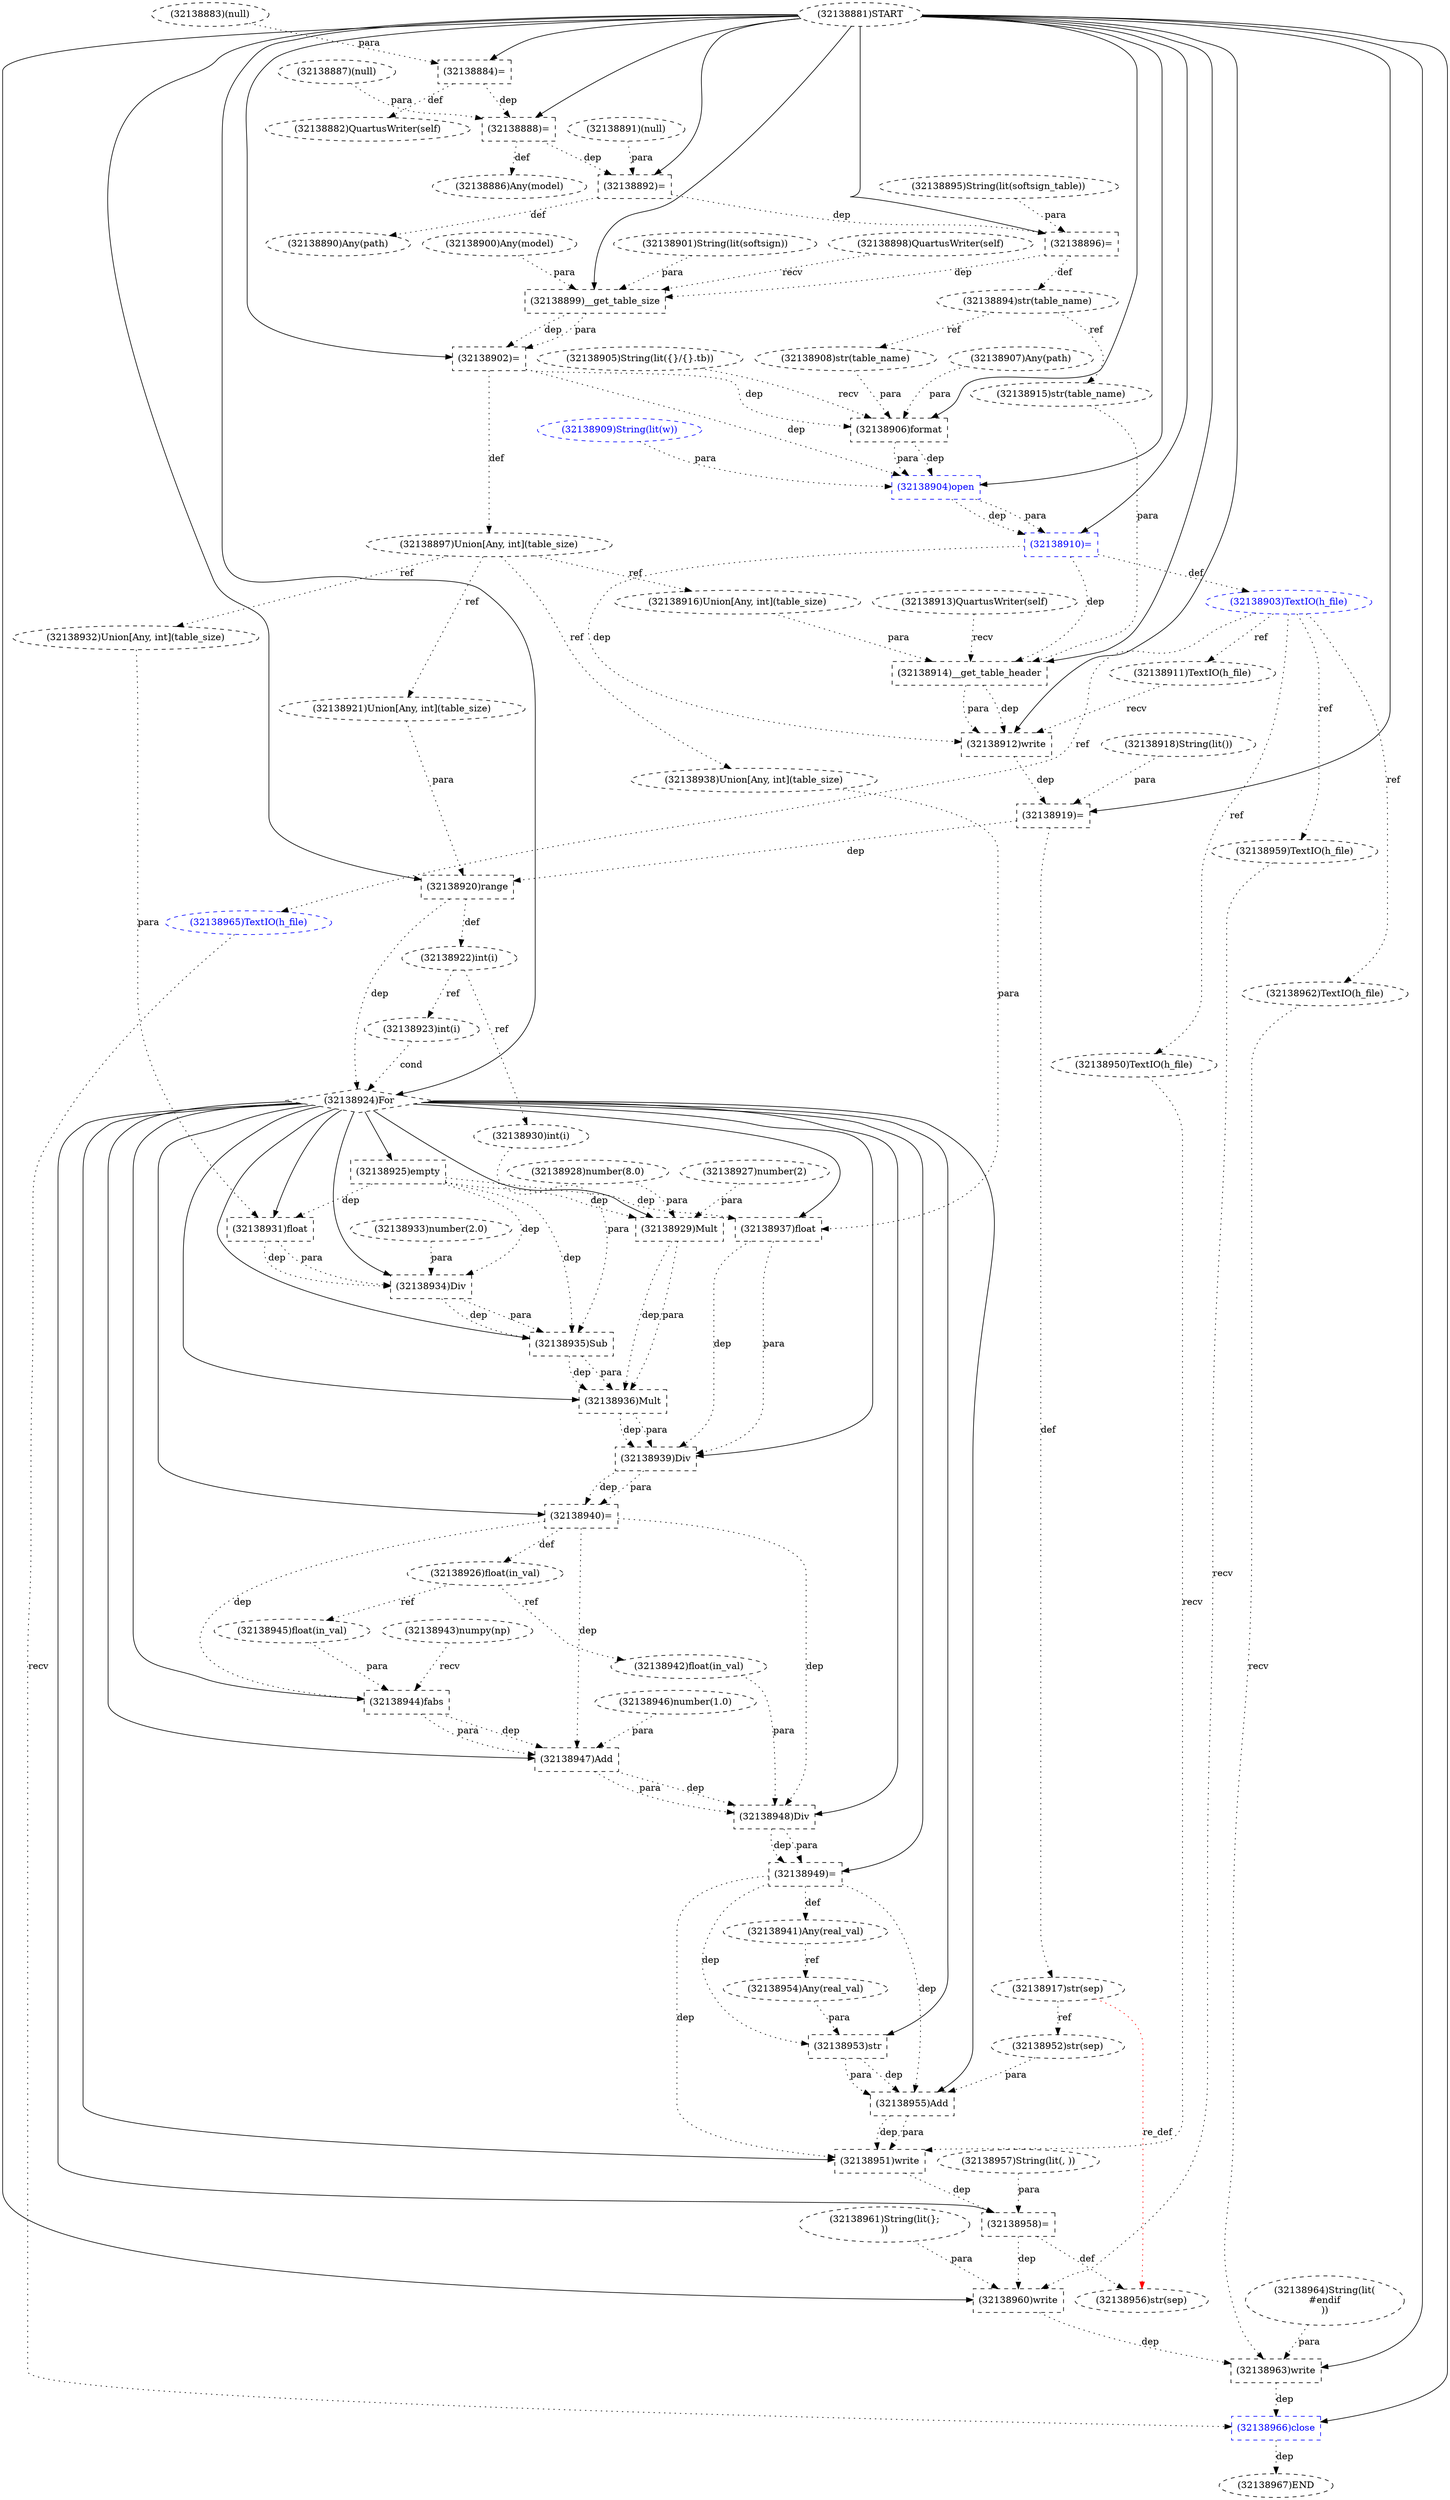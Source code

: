 digraph G {
1 [label="(32138947)Add" shape=box style=dashed]
2 [label="(32138937)float" shape=box style=dashed]
3 [label="(32138963)write" shape=box style=dashed]
4 [label="(32138884)=" shape=box style=dashed]
5 [label="(32138924)For" shape=diamond style=dashed]
6 [label="(32138929)Mult" shape=box style=dashed]
7 [label="(32138910)=" shape=box style=dashed color=blue fontcolor=blue]
8 [label="(32138915)str(table_name)" shape=ellipse style=dashed]
9 [label="(32138934)Div" shape=box style=dashed]
10 [label="(32138948)Div" shape=box style=dashed]
11 [label="(32138944)fabs" shape=box style=dashed]
12 [label="(32138926)float(in_val)" shape=ellipse style=dashed]
13 [label="(32138898)QuartusWriter(self)" shape=ellipse style=dashed]
14 [label="(32138890)Any(path)" shape=ellipse style=dashed]
15 [label="(32138952)str(sep)" shape=ellipse style=dashed]
16 [label="(32138895)String(lit(softsign_table))" shape=ellipse style=dashed]
17 [label="(32138945)float(in_val)" shape=ellipse style=dashed]
18 [label="(32138923)int(i)" shape=ellipse style=dashed]
19 [label="(32138954)Any(real_val)" shape=ellipse style=dashed]
20 [label="(32138909)String(lit(w))" shape=ellipse style=dashed color=blue fontcolor=blue]
21 [label="(32138882)QuartusWriter(self)" shape=ellipse style=dashed]
22 [label="(32138907)Any(path)" shape=ellipse style=dashed]
23 [label="(32138959)TextIO(h_file)" shape=ellipse style=dashed]
24 [label="(32138941)Any(real_val)" shape=ellipse style=dashed]
25 [label="(32138906)format" shape=box style=dashed]
26 [label="(32138939)Div" shape=box style=dashed]
27 [label="(32138940)=" shape=box style=dashed]
28 [label="(32138958)=" shape=box style=dashed]
29 [label="(32138935)Sub" shape=box style=dashed]
30 [label="(32138956)str(sep)" shape=ellipse style=dashed]
31 [label="(32138967)END" style=dashed]
32 [label="(32138902)=" shape=box style=dashed]
33 [label="(32138918)String(lit())" shape=ellipse style=dashed]
34 [label="(32138928)number(8.0)" shape=ellipse style=dashed]
35 [label="(32138943)numpy(np)" shape=ellipse style=dashed]
36 [label="(32138897)Union[Any, int](table_size)" shape=ellipse style=dashed]
37 [label="(32138916)Union[Any, int](table_size)" shape=ellipse style=dashed]
38 [label="(32138955)Add" shape=box style=dashed]
39 [label="(32138908)str(table_name)" shape=ellipse style=dashed]
40 [label="(32138896)=" shape=box style=dashed]
41 [label="(32138901)String(lit(softsign))" shape=ellipse style=dashed]
42 [label="(32138951)write" shape=box style=dashed]
43 [label="(32138894)str(table_name)" shape=ellipse style=dashed]
44 [label="(32138912)write" shape=box style=dashed]
45 [label="(32138931)float" shape=box style=dashed]
46 [label="(32138949)=" shape=box style=dashed]
47 [label="(32138899)__get_table_size" shape=box style=dashed]
48 [label="(32138911)TextIO(h_file)" shape=ellipse style=dashed]
49 [label="(32138946)number(1.0)" shape=ellipse style=dashed]
50 [label="(32138964)String(lit(
#endif
))" shape=ellipse style=dashed]
51 [label="(32138965)TextIO(h_file)" shape=ellipse style=dashed color=blue fontcolor=blue]
52 [label="(32138887)(null)" shape=ellipse style=dashed]
53 [label="(32138921)Union[Any, int](table_size)" shape=ellipse style=dashed]
54 [label="(32138925)empty" shape=box style=dashed]
55 [label="(32138917)str(sep)" shape=ellipse style=dashed]
56 [label="(32138966)close" shape=box style=dashed color=blue fontcolor=blue]
57 [label="(32138957)String(lit(, ))" shape=ellipse style=dashed]
58 [label="(32138903)TextIO(h_file)" shape=ellipse style=dashed color=blue fontcolor=blue]
59 [label="(32138891)(null)" shape=ellipse style=dashed]
60 [label="(32138914)__get_table_header" shape=box style=dashed]
61 [label="(32138888)=" shape=box style=dashed]
62 [label="(32138953)str" shape=box style=dashed]
63 [label="(32138920)range" shape=box style=dashed]
64 [label="(32138892)=" shape=box style=dashed]
65 [label="(32138930)int(i)" shape=ellipse style=dashed]
66 [label="(32138962)TextIO(h_file)" shape=ellipse style=dashed]
67 [label="(32138919)=" shape=box style=dashed]
68 [label="(32138932)Union[Any, int](table_size)" shape=ellipse style=dashed]
69 [label="(32138905)String(lit({}/{}.tb))" shape=ellipse style=dashed]
70 [label="(32138922)int(i)" shape=ellipse style=dashed]
71 [label="(32138904)open" shape=box style=dashed color=blue fontcolor=blue]
72 [label="(32138960)write" shape=box style=dashed]
73 [label="(32138881)START" style=dashed]
74 [label="(32138950)TextIO(h_file)" shape=ellipse style=dashed]
75 [label="(32138913)QuartusWriter(self)" shape=ellipse style=dashed]
76 [label="(32138927)number(2)" shape=ellipse style=dashed]
77 [label="(32138883)(null)" shape=ellipse style=dashed]
78 [label="(32138942)float(in_val)" shape=ellipse style=dashed]
79 [label="(32138961)String(lit(};
))" shape=ellipse style=dashed]
80 [label="(32138886)Any(model)" shape=ellipse style=dashed]
81 [label="(32138933)number(2.0)" shape=ellipse style=dashed]
82 [label="(32138936)Mult" shape=box style=dashed]
83 [label="(32138938)Union[Any, int](table_size)" shape=ellipse style=dashed]
84 [label="(32138900)Any(model)" shape=ellipse style=dashed]
5 -> 1 [label="" style=solid];
11 -> 1 [label="dep" style=dotted];
11 -> 1 [label="para" style=dotted];
49 -> 1 [label="para" style=dotted];
27 -> 1 [label="dep" style=dotted];
5 -> 2 [label="" style=solid];
83 -> 2 [label="para" style=dotted];
54 -> 2 [label="dep" style=dotted];
73 -> 3 [label="" style=solid];
66 -> 3 [label="recv" style=dotted];
50 -> 3 [label="para" style=dotted];
72 -> 3 [label="dep" style=dotted];
73 -> 4 [label="" style=solid];
77 -> 4 [label="para" style=dotted];
73 -> 5 [label="" style=solid];
63 -> 5 [label="dep" style=dotted];
18 -> 5 [label="cond" style=dotted];
5 -> 6 [label="" style=solid];
76 -> 6 [label="para" style=dotted];
34 -> 6 [label="para" style=dotted];
54 -> 6 [label="dep" style=dotted];
73 -> 7 [label="" style=solid];
71 -> 7 [label="dep" style=dotted];
71 -> 7 [label="para" style=dotted];
43 -> 8 [label="ref" style=dotted];
5 -> 9 [label="" style=solid];
45 -> 9 [label="dep" style=dotted];
45 -> 9 [label="para" style=dotted];
81 -> 9 [label="para" style=dotted];
54 -> 9 [label="dep" style=dotted];
5 -> 10 [label="" style=solid];
78 -> 10 [label="para" style=dotted];
1 -> 10 [label="dep" style=dotted];
1 -> 10 [label="para" style=dotted];
27 -> 10 [label="dep" style=dotted];
5 -> 11 [label="" style=solid];
35 -> 11 [label="recv" style=dotted];
17 -> 11 [label="para" style=dotted];
27 -> 11 [label="dep" style=dotted];
27 -> 12 [label="def" style=dotted];
64 -> 14 [label="def" style=dotted];
55 -> 15 [label="ref" style=dotted];
12 -> 17 [label="ref" style=dotted];
70 -> 18 [label="ref" style=dotted];
24 -> 19 [label="ref" style=dotted];
4 -> 21 [label="def" style=dotted];
58 -> 23 [label="ref" style=dotted];
46 -> 24 [label="def" style=dotted];
73 -> 25 [label="" style=solid];
69 -> 25 [label="recv" style=dotted];
22 -> 25 [label="para" style=dotted];
39 -> 25 [label="para" style=dotted];
32 -> 25 [label="dep" style=dotted];
5 -> 26 [label="" style=solid];
82 -> 26 [label="dep" style=dotted];
82 -> 26 [label="para" style=dotted];
2 -> 26 [label="dep" style=dotted];
2 -> 26 [label="para" style=dotted];
5 -> 27 [label="" style=solid];
26 -> 27 [label="dep" style=dotted];
26 -> 27 [label="para" style=dotted];
5 -> 28 [label="" style=solid];
57 -> 28 [label="para" style=dotted];
42 -> 28 [label="dep" style=dotted];
5 -> 29 [label="" style=solid];
65 -> 29 [label="para" style=dotted];
9 -> 29 [label="dep" style=dotted];
9 -> 29 [label="para" style=dotted];
54 -> 29 [label="dep" style=dotted];
28 -> 30 [label="def" style=dotted];
55 -> 30 [label="re_def" style=dotted color=red];
56 -> 31 [label="dep" style=dotted];
73 -> 32 [label="" style=solid];
47 -> 32 [label="dep" style=dotted];
47 -> 32 [label="para" style=dotted];
32 -> 36 [label="def" style=dotted];
36 -> 37 [label="ref" style=dotted];
5 -> 38 [label="" style=solid];
15 -> 38 [label="para" style=dotted];
62 -> 38 [label="dep" style=dotted];
62 -> 38 [label="para" style=dotted];
46 -> 38 [label="dep" style=dotted];
43 -> 39 [label="ref" style=dotted];
73 -> 40 [label="" style=solid];
16 -> 40 [label="para" style=dotted];
64 -> 40 [label="dep" style=dotted];
5 -> 42 [label="" style=solid];
74 -> 42 [label="recv" style=dotted];
38 -> 42 [label="dep" style=dotted];
38 -> 42 [label="para" style=dotted];
46 -> 42 [label="dep" style=dotted];
40 -> 43 [label="def" style=dotted];
73 -> 44 [label="" style=solid];
48 -> 44 [label="recv" style=dotted];
60 -> 44 [label="dep" style=dotted];
60 -> 44 [label="para" style=dotted];
7 -> 44 [label="dep" style=dotted];
5 -> 45 [label="" style=solid];
68 -> 45 [label="para" style=dotted];
54 -> 45 [label="dep" style=dotted];
5 -> 46 [label="" style=solid];
10 -> 46 [label="dep" style=dotted];
10 -> 46 [label="para" style=dotted];
73 -> 47 [label="" style=solid];
13 -> 47 [label="recv" style=dotted];
84 -> 47 [label="para" style=dotted];
41 -> 47 [label="para" style=dotted];
40 -> 47 [label="dep" style=dotted];
58 -> 48 [label="ref" style=dotted];
58 -> 51 [label="ref" style=dotted];
36 -> 53 [label="ref" style=dotted];
5 -> 54 [label="" style=solid];
67 -> 55 [label="def" style=dotted];
73 -> 56 [label="" style=solid];
51 -> 56 [label="recv" style=dotted];
3 -> 56 [label="dep" style=dotted];
7 -> 58 [label="def" style=dotted];
73 -> 60 [label="" style=solid];
75 -> 60 [label="recv" style=dotted];
8 -> 60 [label="para" style=dotted];
37 -> 60 [label="para" style=dotted];
7 -> 60 [label="dep" style=dotted];
73 -> 61 [label="" style=solid];
52 -> 61 [label="para" style=dotted];
4 -> 61 [label="dep" style=dotted];
5 -> 62 [label="" style=solid];
19 -> 62 [label="para" style=dotted];
46 -> 62 [label="dep" style=dotted];
73 -> 63 [label="" style=solid];
53 -> 63 [label="para" style=dotted];
67 -> 63 [label="dep" style=dotted];
73 -> 64 [label="" style=solid];
59 -> 64 [label="para" style=dotted];
61 -> 64 [label="dep" style=dotted];
70 -> 65 [label="ref" style=dotted];
58 -> 66 [label="ref" style=dotted];
73 -> 67 [label="" style=solid];
33 -> 67 [label="para" style=dotted];
44 -> 67 [label="dep" style=dotted];
36 -> 68 [label="ref" style=dotted];
63 -> 70 [label="def" style=dotted];
73 -> 71 [label="" style=solid];
25 -> 71 [label="dep" style=dotted];
25 -> 71 [label="para" style=dotted];
20 -> 71 [label="para" style=dotted];
32 -> 71 [label="dep" style=dotted];
73 -> 72 [label="" style=solid];
23 -> 72 [label="recv" style=dotted];
79 -> 72 [label="para" style=dotted];
28 -> 72 [label="dep" style=dotted];
58 -> 74 [label="ref" style=dotted];
12 -> 78 [label="ref" style=dotted];
61 -> 80 [label="def" style=dotted];
5 -> 82 [label="" style=solid];
6 -> 82 [label="dep" style=dotted];
6 -> 82 [label="para" style=dotted];
29 -> 82 [label="dep" style=dotted];
29 -> 82 [label="para" style=dotted];
36 -> 83 [label="ref" style=dotted];
}